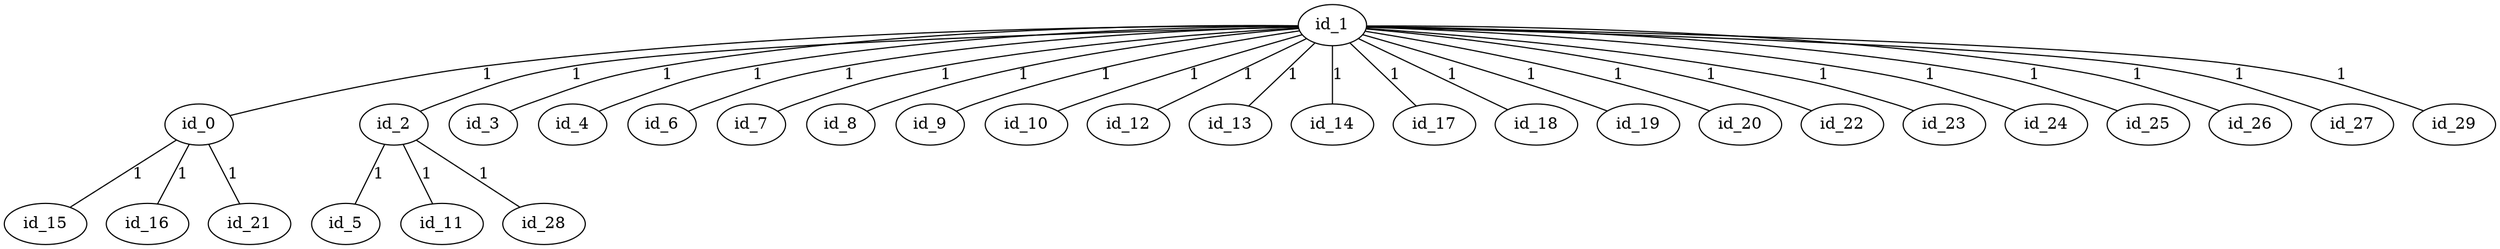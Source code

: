 graph GR{
id_0;
id_1;
id_2;
id_3;
id_4;
id_5;
id_6;
id_7;
id_8;
id_9;
id_10;
id_11;
id_12;
id_13;
id_14;
id_15;
id_16;
id_17;
id_18;
id_19;
id_20;
id_21;
id_22;
id_23;
id_24;
id_25;
id_26;
id_27;
id_28;
id_29;
id_1--id_0[label=1];
id_1--id_2[label=1];
id_1--id_3[label=1];
id_1--id_4[label=1];
id_1--id_6[label=1];
id_1--id_7[label=1];
id_1--id_8[label=1];
id_1--id_9[label=1];
id_1--id_10[label=1];
id_1--id_12[label=1];
id_1--id_13[label=1];
id_1--id_14[label=1];
id_1--id_17[label=1];
id_1--id_18[label=1];
id_1--id_19[label=1];
id_1--id_20[label=1];
id_1--id_22[label=1];
id_1--id_23[label=1];
id_1--id_24[label=1];
id_1--id_25[label=1];
id_1--id_26[label=1];
id_1--id_27[label=1];
id_1--id_29[label=1];
id_0--id_15[label=1];
id_0--id_16[label=1];
id_0--id_21[label=1];
id_2--id_5[label=1];
id_2--id_11[label=1];
id_2--id_28[label=1];
}